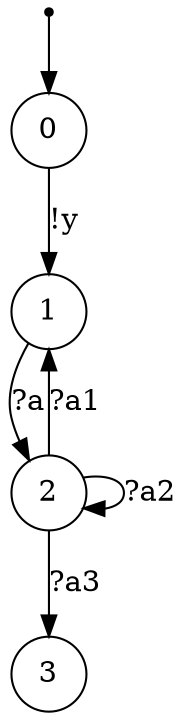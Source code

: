 digraph {
 node [shape=point] ENTRY
 node [shape=circle]
 ENTRY -> 0
0 -> 1 [label="!y"]
1 -> 2 [label="?a"]
2 -> 3 [label="?a3"]
2 -> 2 [label="?a2"]
2 -> 1 [label="?a1"]
}